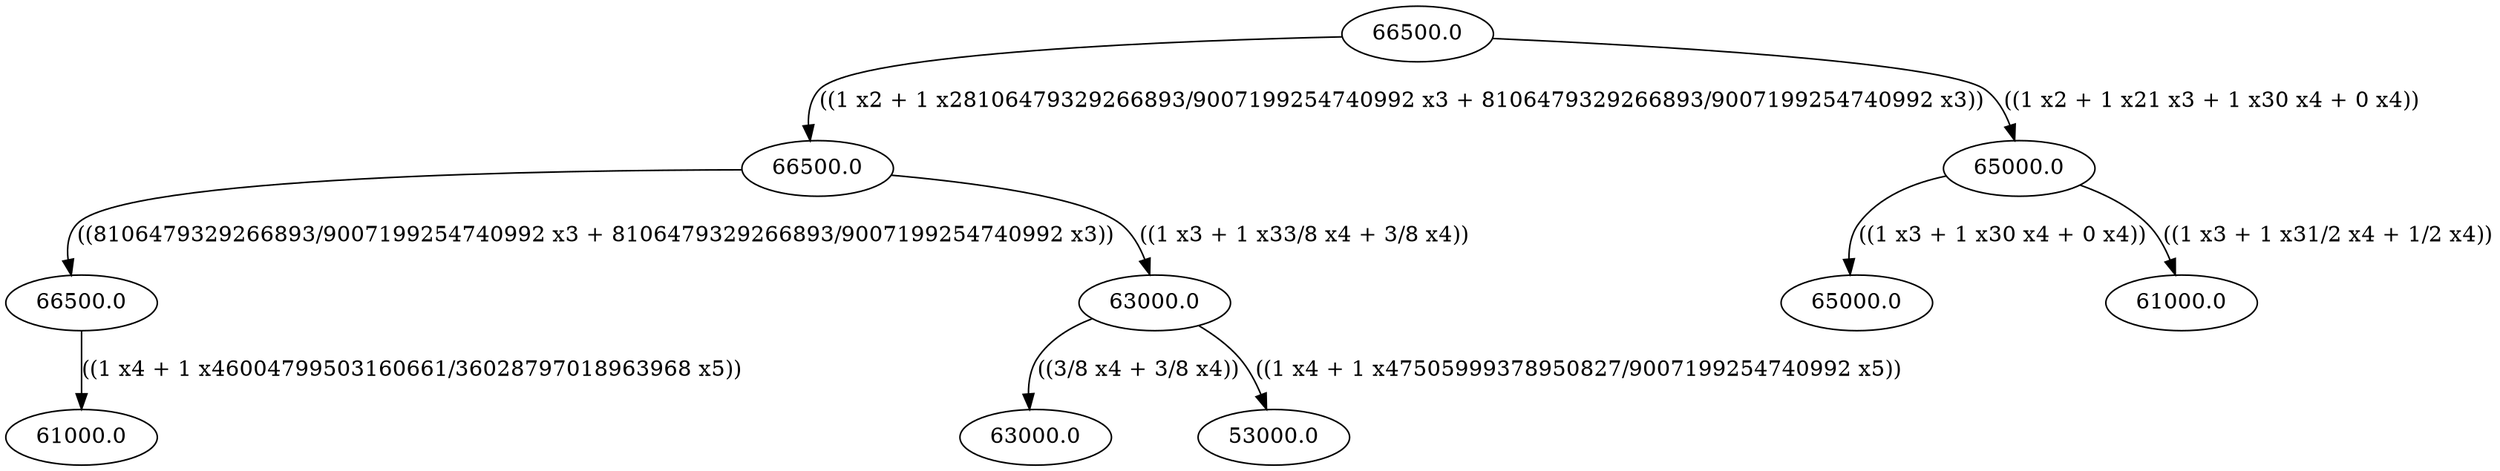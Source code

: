 // L'arbre de séparation
digraph {
	"b41e52a8-bb14-11eb-b791-40b89af7b7be" [label=66500.0]
	"b41e52a9-bb14-11eb-98ac-40b89af7b7be" [label=66500.0]
	"b41e52a8-bb14-11eb-b791-40b89af7b7be" -> "b41e52a9-bb14-11eb-98ac-40b89af7b7be" [label="((1 x2 + 1 x28106479329266893/9007199254740992 x3 + 8106479329266893/9007199254740992 x3))"]
	"b41e52aa-bb14-11eb-a1d0-40b89af7b7be" [label=65000.0]
	"b41e52a8-bb14-11eb-b791-40b89af7b7be" -> "b41e52aa-bb14-11eb-a1d0-40b89af7b7be" [label="((1 x2 + 1 x21 x3 + 1 x30 x4 + 0 x4))"]
	"b41e52ab-bb14-11eb-bdbb-40b89af7b7be" [label=66500.0]
	"b41e52a9-bb14-11eb-98ac-40b89af7b7be" -> "b41e52ab-bb14-11eb-bdbb-40b89af7b7be" [label="((8106479329266893/9007199254740992 x3 + 8106479329266893/9007199254740992 x3))"]
	"b41e52ac-bb14-11eb-a96f-40b89af7b7be" [label=63000.0]
	"b41e52a9-bb14-11eb-98ac-40b89af7b7be" -> "b41e52ac-bb14-11eb-a96f-40b89af7b7be" [label="((1 x3 + 1 x33/8 x4 + 3/8 x4))"]
	"b41e52ad-bb14-11eb-a54a-40b89af7b7be" [label=65000.0]
	"b41e52aa-bb14-11eb-a1d0-40b89af7b7be" -> "b41e52ad-bb14-11eb-a54a-40b89af7b7be" [label="((1 x3 + 1 x30 x4 + 0 x4))"]
	"b41e52ae-bb14-11eb-8d17-40b89af7b7be" [label=61000.0]
	"b41e52aa-bb14-11eb-a1d0-40b89af7b7be" -> "b41e52ae-bb14-11eb-8d17-40b89af7b7be" [label="((1 x3 + 1 x31/2 x4 + 1/2 x4))"]
	"b41e52b0-bb14-11eb-83b9-40b89af7b7be" [label=61000.0]
	"b41e52ab-bb14-11eb-bdbb-40b89af7b7be" -> "b41e52b0-bb14-11eb-83b9-40b89af7b7be" [label="((1 x4 + 1 x46004799503160661/36028797018963968 x5))"]
	"b41e52b1-bb14-11eb-9574-40b89af7b7be" [label=63000.0]
	"b41e52ac-bb14-11eb-a96f-40b89af7b7be" -> "b41e52b1-bb14-11eb-9574-40b89af7b7be" [label="((3/8 x4 + 3/8 x4))"]
	"b41e52b2-bb14-11eb-88a9-40b89af7b7be" [label=53000.0]
	"b41e52ac-bb14-11eb-a96f-40b89af7b7be" -> "b41e52b2-bb14-11eb-88a9-40b89af7b7be" [label="((1 x4 + 1 x47505999378950827/9007199254740992 x5))"]
}
